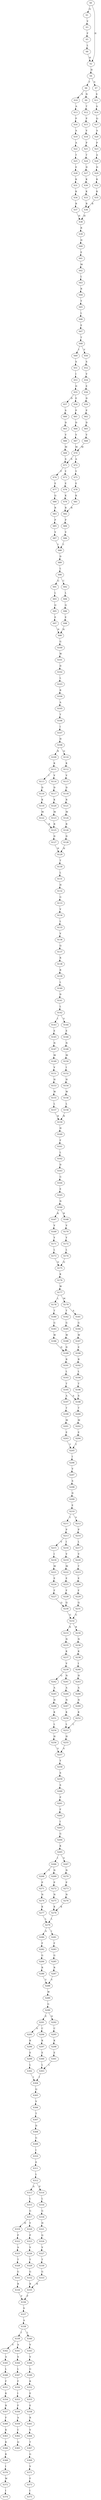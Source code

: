 strict digraph  {
	S0 -> S1 [ label = Q ];
	S0 -> S2 [ label = H ];
	S1 -> S3 [ label = V ];
	S2 -> S4 [ label = H ];
	S3 -> S5 [ label = F ];
	S4 -> S6 [ label = T ];
	S4 -> S7 [ label = S ];
	S5 -> S8 [ label = L ];
	S6 -> S9 [ label = N ];
	S6 -> S10 [ label = S ];
	S7 -> S11 [ label = S ];
	S8 -> S2 [ label = H ];
	S9 -> S12 [ label = T ];
	S10 -> S13 [ label = A ];
	S11 -> S14 [ label = A ];
	S12 -> S15 [ label = P ];
	S13 -> S16 [ label = P ];
	S14 -> S17 [ label = Q ];
	S15 -> S18 [ label = V ];
	S16 -> S19 [ label = A ];
	S17 -> S20 [ label = A ];
	S18 -> S21 [ label = P ];
	S19 -> S22 [ label = A ];
	S20 -> S23 [ label = P ];
	S21 -> S24 [ label = T ];
	S22 -> S25 [ label = T ];
	S23 -> S26 [ label = A ];
	S24 -> S27 [ label = D ];
	S25 -> S28 [ label = E ];
	S26 -> S29 [ label = D ];
	S27 -> S30 [ label = K ];
	S28 -> S31 [ label = K ];
	S29 -> S32 [ label = K ];
	S30 -> S33 [ label = K ];
	S31 -> S34 [ label = K ];
	S32 -> S35 [ label = K ];
	S33 -> S36 [ label = R ];
	S34 -> S37 [ label = R ];
	S35 -> S36 [ label = R ];
	S36 -> S38 [ label = H ];
	S37 -> S38 [ label = H ];
	S38 -> S39 [ label = R ];
	S39 -> S40 [ label = H ];
	S40 -> S41 [ label = E ];
	S41 -> S42 [ label = M ];
	S42 -> S43 [ label = L ];
	S43 -> S44 [ label = R ];
	S44 -> S45 [ label = Y ];
	S45 -> S46 [ label = L ];
	S46 -> S47 [ label = E ];
	S47 -> S48 [ label = T ];
	S48 -> S49 [ label = I ];
	S48 -> S50 [ label = V ];
	S49 -> S51 [ label = S ];
	S50 -> S52 [ label = S ];
	S51 -> S53 [ label = I ];
	S52 -> S54 [ label = V ];
	S53 -> S55 [ label = D ];
	S54 -> S56 [ label = E ];
	S55 -> S57 [ label = D ];
	S55 -> S58 [ label = E ];
	S56 -> S59 [ label = D ];
	S57 -> S60 [ label = S ];
	S58 -> S61 [ label = P ];
	S59 -> S62 [ label = P ];
	S60 -> S63 [ label = D ];
	S61 -> S64 [ label = D ];
	S62 -> S65 [ label = D ];
	S63 -> S66 [ label = V ];
	S64 -> S67 [ label = V ];
	S65 -> S68 [ label = V ];
	S66 -> S69 [ label = M ];
	S67 -> S70 [ label = M ];
	S68 -> S70 [ label = M ];
	S69 -> S71 [ label = S ];
	S70 -> S71 [ label = S ];
	S70 -> S72 [ label = A ];
	S71 -> S73 [ label = Y ];
	S71 -> S74 [ label = F ];
	S72 -> S75 [ label = Y ];
	S73 -> S76 [ label = E ];
	S74 -> S77 [ label = E ];
	S75 -> S78 [ label = E ];
	S76 -> S79 [ label = K ];
	S77 -> S80 [ label = Q ];
	S78 -> S81 [ label = K ];
	S79 -> S82 [ label = R ];
	S80 -> S83 [ label = R ];
	S81 -> S82 [ label = R ];
	S82 -> S84 [ label = P ];
	S83 -> S85 [ label = P ];
	S84 -> S86 [ label = V ];
	S85 -> S87 [ label = V ];
	S86 -> S88 [ label = L ];
	S87 -> S88 [ label = L ];
	S88 -> S89 [ label = D ];
	S89 -> S90 [ label = L ];
	S90 -> S91 [ label = G ];
	S90 -> S92 [ label = C ];
	S91 -> S93 [ label = L ];
	S92 -> S94 [ label = L ];
	S93 -> S95 [ label = Q ];
	S94 -> S96 [ label = Q ];
	S95 -> S97 [ label = E ];
	S96 -> S98 [ label = E ];
	S97 -> S99 [ label = N ];
	S98 -> S99 [ label = N ];
	S99 -> S100 [ label = G ];
	S100 -> S101 [ label = W ];
	S101 -> S102 [ label = D ];
	S102 -> S103 [ label = L ];
	S103 -> S104 [ label = R ];
	S104 -> S105 [ label = A ];
	S105 -> S106 [ label = T ];
	S106 -> S107 [ label = I ];
	S107 -> S108 [ label = H ];
	S108 -> S109 [ label = R ];
	S108 -> S110 [ label = Q ];
	S109 -> S111 [ label = K ];
	S110 -> S112 [ label = K ];
	S111 -> S113 [ label = I ];
	S111 -> S114 [ label = V ];
	S112 -> S115 [ label = V ];
	S113 -> S116 [ label = D ];
	S114 -> S117 [ label = D ];
	S115 -> S118 [ label = D ];
	S116 -> S119 [ label = K ];
	S117 -> S120 [ label = K ];
	S118 -> S121 [ label = R ];
	S119 -> S122 [ label = M ];
	S120 -> S123 [ label = M ];
	S121 -> S124 [ label = M ];
	S122 -> S125 [ label = R ];
	S123 -> S125 [ label = R ];
	S124 -> S126 [ label = R ];
	S125 -> S127 [ label = D ];
	S126 -> S128 [ label = D ];
	S127 -> S129 [ label = H ];
	S128 -> S129 [ label = H ];
	S129 -> S130 [ label = T ];
	S130 -> S131 [ label = L ];
	S131 -> S132 [ label = H ];
	S132 -> S133 [ label = G ];
	S133 -> S134 [ label = V ];
	S134 -> S135 [ label = L ];
	S135 -> S136 [ label = V ];
	S136 -> S137 [ label = Q ];
	S137 -> S138 [ label = R ];
	S138 -> S139 [ label = R ];
	S139 -> S140 [ label = L ];
	S140 -> S141 [ label = D ];
	S141 -> S142 [ label = L ];
	S142 -> S143 [ label = I ];
	S142 -> S144 [ label = V ];
	S143 -> S145 [ label = E ];
	S144 -> S146 [ label = E ];
	S145 -> S147 [ label = N ];
	S146 -> S148 [ label = N ];
	S147 -> S149 [ label = M ];
	S148 -> S150 [ label = M ];
	S149 -> S151 [ label = V ];
	S150 -> S152 [ label = I ];
	S151 -> S153 [ label = H ];
	S152 -> S154 [ label = H ];
	S153 -> S155 [ label = W ];
	S154 -> S156 [ label = W ];
	S155 -> S157 [ label = L ];
	S156 -> S158 [ label = L ];
	S157 -> S159 [ label = R ];
	S158 -> S159 [ label = R ];
	S159 -> S160 [ label = H ];
	S160 -> S161 [ label = F ];
	S161 -> S162 [ label = L ];
	S162 -> S163 [ label = D ];
	S163 -> S164 [ label = G ];
	S164 -> S165 [ label = E ];
	S165 -> S166 [ label = N ];
	S166 -> S167 [ label = K ];
	S166 -> S168 [ label = R ];
	S167 -> S169 [ label = V ];
	S168 -> S170 [ label = V ];
	S169 -> S171 [ label = Y ];
	S170 -> S172 [ label = Y ];
	S171 -> S173 [ label = L ];
	S172 -> S174 [ label = L ];
	S173 -> S175 [ label = Q ];
	S174 -> S175 [ label = Q ];
	S175 -> S176 [ label = K ];
	S176 -> S177 [ label = W ];
	S177 -> S178 [ label = L ];
	S177 -> S179 [ label = M ];
	S178 -> S180 [ label = T ];
	S179 -> S181 [ label = A ];
	S179 -> S182 [ label = T ];
	S180 -> S183 [ label = G ];
	S181 -> S184 [ label = G ];
	S182 -> S185 [ label = G ];
	S183 -> S186 [ label = W ];
	S184 -> S187 [ label = W ];
	S185 -> S188 [ label = W ];
	S186 -> S189 [ label = D ];
	S187 -> S190 [ label = E ];
	S188 -> S189 [ label = D ];
	S189 -> S191 [ label = R ];
	S190 -> S192 [ label = R ];
	S191 -> S193 [ label = L ];
	S192 -> S194 [ label = L ];
	S193 -> S195 [ label = T ];
	S194 -> S196 [ label = T ];
	S195 -> S197 [ label = A ];
	S195 -> S198 [ label = S ];
	S196 -> S198 [ label = S ];
	S197 -> S199 [ label = T ];
	S198 -> S200 [ label = T ];
	S199 -> S201 [ label = M ];
	S200 -> S202 [ label = M ];
	S201 -> S203 [ label = E ];
	S202 -> S204 [ label = E ];
	S203 -> S205 [ label = T ];
	S204 -> S205 [ label = T ];
	S205 -> S206 [ label = I ];
	S206 -> S207 [ label = V ];
	S207 -> S208 [ label = S ];
	S208 -> S209 [ label = D ];
	S209 -> S210 [ label = E ];
	S210 -> S211 [ label = T ];
	S210 -> S212 [ label = V ];
	S211 -> S213 [ label = P ];
	S212 -> S214 [ label = P ];
	S213 -> S215 [ label = V ];
	S213 -> S216 [ label = I ];
	S214 -> S217 [ label = L ];
	S215 -> S218 [ label = I ];
	S216 -> S219 [ label = V ];
	S217 -> S220 [ label = V ];
	S218 -> S221 [ label = M ];
	S219 -> S222 [ label = M ];
	S220 -> S223 [ label = T ];
	S221 -> S224 [ label = E ];
	S222 -> S225 [ label = E ];
	S223 -> S226 [ label = E ];
	S224 -> S227 [ label = F ];
	S225 -> S228 [ label = F ];
	S226 -> S229 [ label = F ];
	S227 -> S230 [ label = Q ];
	S228 -> S230 [ label = Q ];
	S229 -> S231 [ label = Q ];
	S230 -> S232 [ label = G ];
	S231 -> S232 [ label = G ];
	S232 -> S233 [ label = K ];
	S232 -> S234 [ label = R ];
	S233 -> S235 [ label = N ];
	S234 -> S236 [ label = N ];
	S235 -> S237 [ label = K ];
	S236 -> S238 [ label = K ];
	S237 -> S239 [ label = V ];
	S238 -> S240 [ label = I ];
	S239 -> S241 [ label = N ];
	S239 -> S242 [ label = G ];
	S240 -> S243 [ label = H ];
	S241 -> S244 [ label = A ];
	S242 -> S245 [ label = A ];
	S243 -> S246 [ label = A ];
	S244 -> S247 [ label = N ];
	S245 -> S248 [ label = H ];
	S246 -> S249 [ label = N ];
	S247 -> S250 [ label = K ];
	S248 -> S251 [ label = K ];
	S249 -> S252 [ label = K ];
	S250 -> S253 [ label = L ];
	S251 -> S254 [ label = L ];
	S252 -> S253 [ label = L ];
	S253 -> S255 [ label = H ];
	S254 -> S256 [ label = H ];
	S255 -> S257 [ label = V ];
	S256 -> S257 [ label = V ];
	S257 -> S258 [ label = Y ];
	S258 -> S259 [ label = S ];
	S259 -> S260 [ label = S ];
	S260 -> S261 [ label = P ];
	S261 -> S262 [ label = F ];
	S262 -> S263 [ label = I ];
	S263 -> S264 [ label = G ];
	S264 -> S265 [ label = K ];
	S265 -> S266 [ label = I ];
	S265 -> S267 [ label = V ];
	S266 -> S268 [ label = T ];
	S266 -> S269 [ label = N ];
	S267 -> S270 [ label = N ];
	S268 -> S271 [ label = P ];
	S269 -> S272 [ label = P ];
	S270 -> S273 [ label = P ];
	S271 -> S274 [ label = N ];
	S272 -> S275 [ label = N ];
	S273 -> S276 [ label = N ];
	S274 -> S277 [ label = K ];
	S275 -> S278 [ label = K ];
	S276 -> S278 [ label = K ];
	S277 -> S279 [ label = L ];
	S278 -> S279 [ label = L ];
	S279 -> S280 [ label = A ];
	S279 -> S281 [ label = I ];
	S280 -> S282 [ label = F ];
	S281 -> S283 [ label = F ];
	S282 -> S284 [ label = G ];
	S283 -> S285 [ label = G ];
	S284 -> S286 [ label = R ];
	S285 -> S287 [ label = R ];
	S286 -> S288 [ label = Y ];
	S287 -> S288 [ label = Y ];
	S288 -> S289 [ label = W ];
	S289 -> S290 [ label = G ];
	S290 -> S291 [ label = E ];
	S290 -> S292 [ label = D ];
	S291 -> S293 [ label = S ];
	S291 -> S294 [ label = C ];
	S292 -> S295 [ label = C ];
	S293 -> S296 [ label = K ];
	S294 -> S297 [ label = K ];
	S295 -> S298 [ label = K ];
	S296 -> S299 [ label = E ];
	S297 -> S300 [ label = E ];
	S298 -> S301 [ label = E ];
	S299 -> S302 [ label = L ];
	S300 -> S303 [ label = L ];
	S301 -> S303 [ label = L ];
	S302 -> S304 [ label = I ];
	S303 -> S304 [ label = I ];
	S304 -> S305 [ label = Q ];
	S305 -> S306 [ label = V ];
	S306 -> S307 [ label = T ];
	S307 -> S308 [ label = D ];
	S308 -> S309 [ label = G ];
	S309 -> S310 [ label = I ];
	S310 -> S311 [ label = E ];
	S311 -> S312 [ label = L ];
	S312 -> S313 [ label = S ];
	S312 -> S314 [ label = P ];
	S313 -> S315 [ label = L ];
	S314 -> S316 [ label = L ];
	S315 -> S317 [ label = G ];
	S316 -> S318 [ label = G ];
	S317 -> S319 [ label = H ];
	S317 -> S320 [ label = Y ];
	S318 -> S321 [ label = H ];
	S319 -> S322 [ label = P ];
	S320 -> S323 [ label = P ];
	S321 -> S324 [ label = Q ];
	S322 -> S325 [ label = A ];
	S323 -> S326 [ label = V ];
	S324 -> S327 [ label = V ];
	S325 -> S328 [ label = T ];
	S326 -> S329 [ label = T ];
	S327 -> S330 [ label = T ];
	S328 -> S331 [ label = G ];
	S329 -> S332 [ label = G ];
	S330 -> S333 [ label = G ];
	S331 -> S334 [ label = R ];
	S332 -> S335 [ label = R ];
	S333 -> S335 [ label = R ];
	S334 -> S336 [ label = F ];
	S335 -> S336 [ label = F ];
	S336 -> S337 [ label = S ];
	S337 -> S338 [ label = A ];
	S338 -> S339 [ label = I ];
	S338 -> S340 [ label = L ];
	S339 -> S341 [ label = A ];
	S339 -> S342 [ label = V ];
	S340 -> S343 [ label = V ];
	S341 -> S344 [ label = S ];
	S342 -> S345 [ label = A ];
	S343 -> S346 [ label = V ];
	S344 -> S347 [ label = L ];
	S345 -> S348 [ label = L ];
	S346 -> S349 [ label = G ];
	S347 -> S350 [ label = F ];
	S348 -> S351 [ label = F ];
	S349 -> S352 [ label = K ];
	S350 -> S353 [ label = I ];
	S351 -> S354 [ label = K ];
	S352 -> S355 [ label = E ];
	S353 -> S356 [ label = F ];
	S354 -> S357 [ label = R ];
	S355 -> S358 [ label = E ];
	S356 -> S359 [ label = A ];
	S357 -> S360 [ label = F ];
	S358 -> S361 [ label = R ];
	S359 -> S362 [ label = C ];
	S360 -> S363 [ label = K ];
	S361 -> S364 [ label = V ];
	S362 -> S365 [ label = Q ];
	S363 -> S366 [ label = K ];
	S364 -> S367 [ label = T ];
	S366 -> S368 [ label = K ];
	S367 -> S369 [ label = G ];
	S368 -> S370 [ label = I ];
	S369 -> S371 [ label = V ];
	S370 -> S372 [ label = W ];
	S371 -> S373 [ label = F ];
	S372 -> S374 [ label = I ];
	S373 -> S375 [ label = I ];
}

